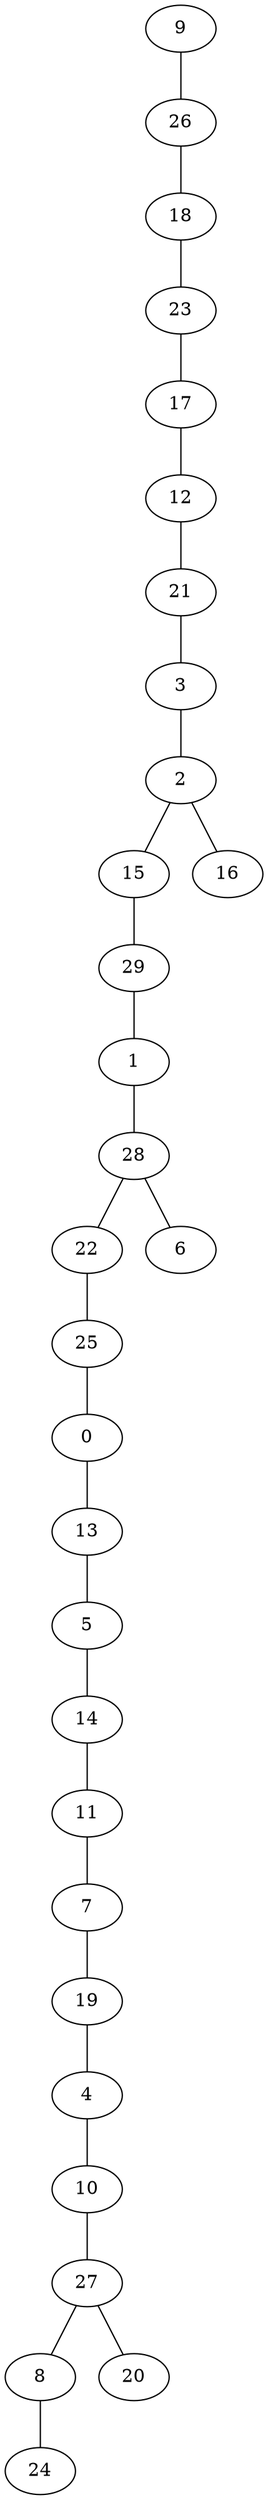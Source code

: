 graph Gnm_Erdo_Renyi_n30_m100_DFS_I {
9;
26;
18;
23;
17;
12;
21;
3;
2;
15;
29;
1;
28;
22;
25;
0;
13;
5;
14;
11;
7;
19;
4;
10;
27;
8;
24;
20;
6;
16;
9 -- 26;
26 -- 18;
18 -- 23;
23 -- 17;
17 -- 12;
12 -- 21;
21 -- 3;
3 -- 2;
2 -- 15;
15 -- 29;
29 -- 1;
1 -- 28;
28 -- 22;
22 -- 25;
25 -- 0;
0 -- 13;
13 -- 5;
5 -- 14;
14 -- 11;
11 -- 7;
7 -- 19;
19 -- 4;
4 -- 10;
10 -- 27;
27 -- 8;
8 -- 24;
27 -- 20;
28 -- 6;
2 -- 16;
}